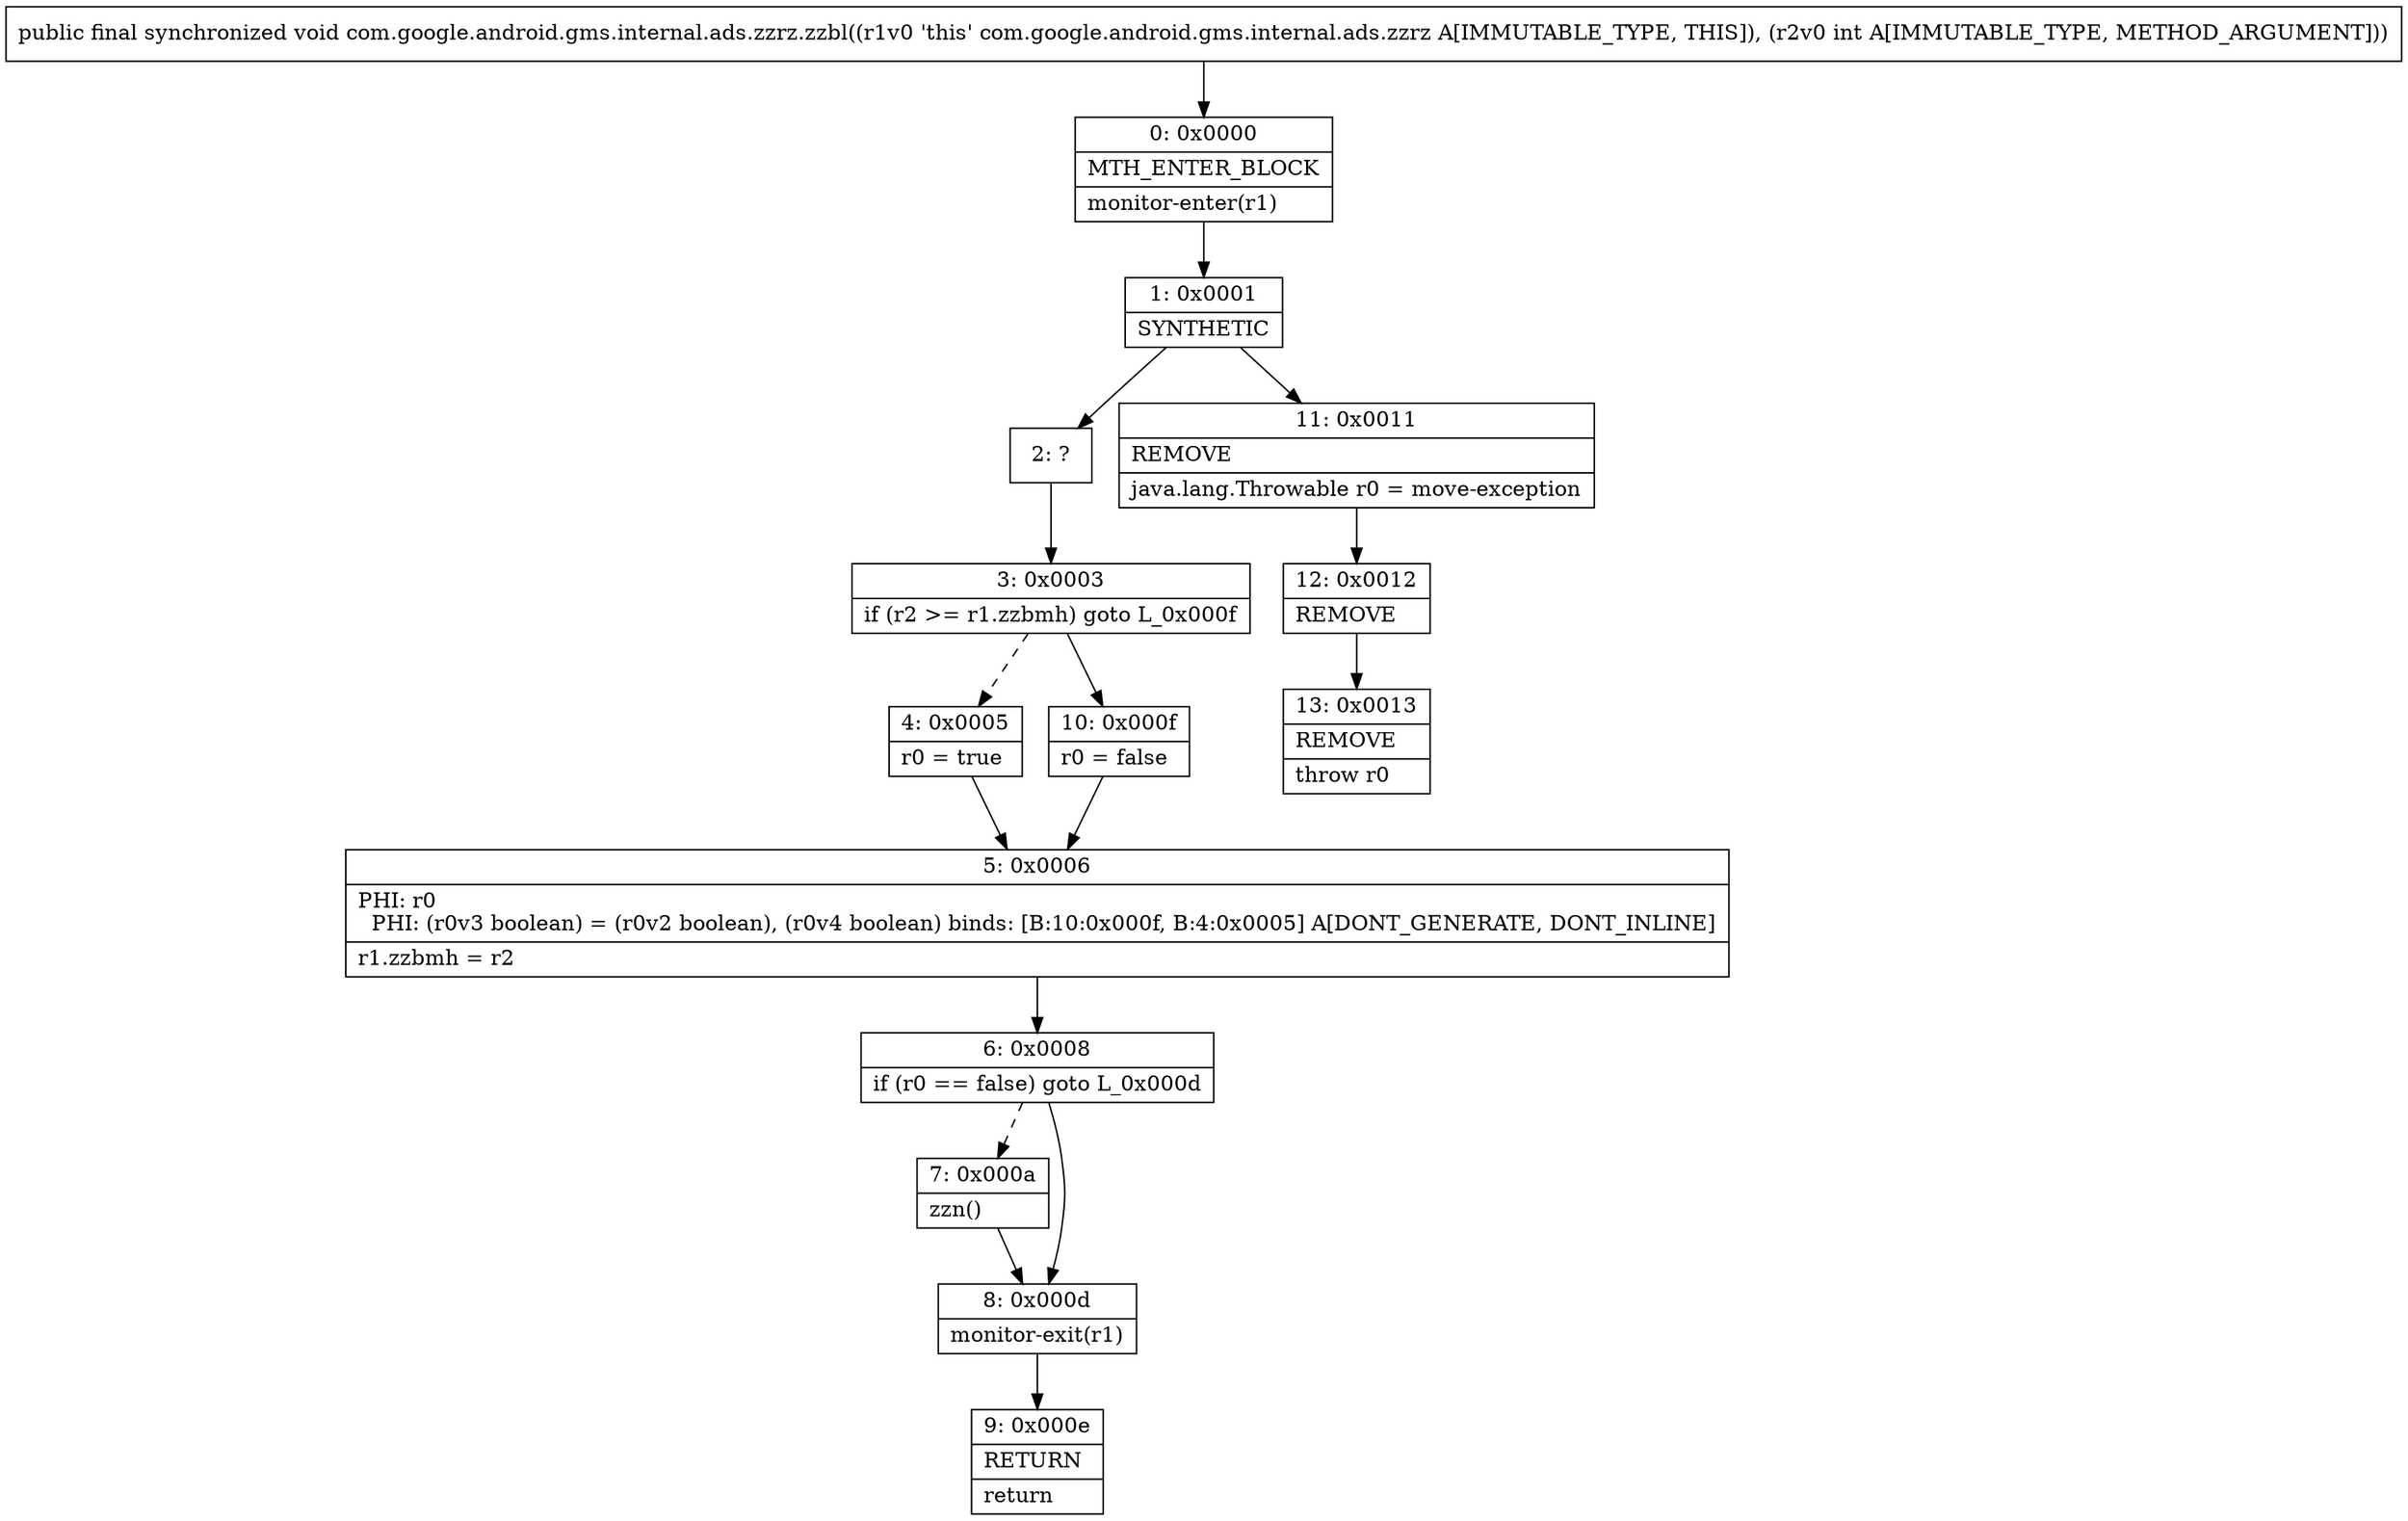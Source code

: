digraph "CFG forcom.google.android.gms.internal.ads.zzrz.zzbl(I)V" {
Node_0 [shape=record,label="{0\:\ 0x0000|MTH_ENTER_BLOCK\l|monitor\-enter(r1)\l}"];
Node_1 [shape=record,label="{1\:\ 0x0001|SYNTHETIC\l}"];
Node_2 [shape=record,label="{2\:\ ?}"];
Node_3 [shape=record,label="{3\:\ 0x0003|if (r2 \>= r1.zzbmh) goto L_0x000f\l}"];
Node_4 [shape=record,label="{4\:\ 0x0005|r0 = true\l}"];
Node_5 [shape=record,label="{5\:\ 0x0006|PHI: r0 \l  PHI: (r0v3 boolean) = (r0v2 boolean), (r0v4 boolean) binds: [B:10:0x000f, B:4:0x0005] A[DONT_GENERATE, DONT_INLINE]\l|r1.zzbmh = r2\l}"];
Node_6 [shape=record,label="{6\:\ 0x0008|if (r0 == false) goto L_0x000d\l}"];
Node_7 [shape=record,label="{7\:\ 0x000a|zzn()\l}"];
Node_8 [shape=record,label="{8\:\ 0x000d|monitor\-exit(r1)\l}"];
Node_9 [shape=record,label="{9\:\ 0x000e|RETURN\l|return\l}"];
Node_10 [shape=record,label="{10\:\ 0x000f|r0 = false\l}"];
Node_11 [shape=record,label="{11\:\ 0x0011|REMOVE\l|java.lang.Throwable r0 = move\-exception\l}"];
Node_12 [shape=record,label="{12\:\ 0x0012|REMOVE\l}"];
Node_13 [shape=record,label="{13\:\ 0x0013|REMOVE\l|throw r0\l}"];
MethodNode[shape=record,label="{public final synchronized void com.google.android.gms.internal.ads.zzrz.zzbl((r1v0 'this' com.google.android.gms.internal.ads.zzrz A[IMMUTABLE_TYPE, THIS]), (r2v0 int A[IMMUTABLE_TYPE, METHOD_ARGUMENT])) }"];
MethodNode -> Node_0;
Node_0 -> Node_1;
Node_1 -> Node_2;
Node_1 -> Node_11;
Node_2 -> Node_3;
Node_3 -> Node_4[style=dashed];
Node_3 -> Node_10;
Node_4 -> Node_5;
Node_5 -> Node_6;
Node_6 -> Node_7[style=dashed];
Node_6 -> Node_8;
Node_7 -> Node_8;
Node_8 -> Node_9;
Node_10 -> Node_5;
Node_11 -> Node_12;
Node_12 -> Node_13;
}

